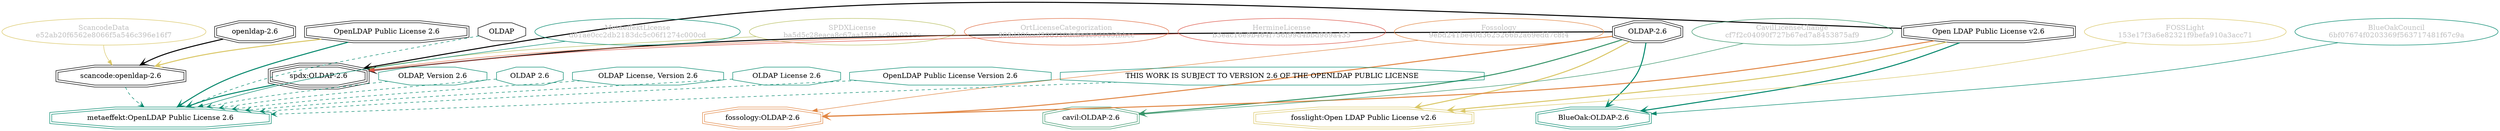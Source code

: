 strict digraph {
    node [shape=box];
    graph [splines=curved];
    3447 [label="SPDXLicense\nba5d5c28eaca8c67aa1591ac9db021ec"
         ,fontcolor=gray
         ,color="#b8bf62"
         ,fillcolor="beige;1"
         ,shape=ellipse];
    3448 [label="spdx:OLDAP-2.6"
         ,shape=tripleoctagon];
    3449 [label="OLDAP-2.6"
         ,shape=doubleoctagon];
    3450 [label="Open LDAP Public License v2.6"
         ,shape=doubleoctagon];
    8950 [label="BlueOakCouncil\n6bf07674f0203369f563717481f67c9a"
         ,fontcolor=gray
         ,color="#00876c"
         ,fillcolor="beige;1"
         ,shape=ellipse];
    8951 [label="BlueOak:OLDAP-2.6"
         ,color="#00876c"
         ,shape=doubleoctagon];
    21448 [label="ScancodeData\ne52ab20f6562e8066f5a546c396e16f7"
          ,fontcolor=gray
          ,color="#dac767"
          ,fillcolor="beige;1"
          ,shape=ellipse];
    21449 [label="scancode:openldap-2.6"
          ,shape=doubleoctagon];
    21450 [label="openldap-2.6"
          ,shape=doubleoctagon];
    21451 [label="OpenLDAP Public License 2.6"
          ,shape=doubleoctagon];
    27065 [label="Fossology\n9ebd241be40d3625266b2a69edd7c8f4"
          ,fontcolor=gray
          ,color="#e18745"
          ,fillcolor="beige;1"
          ,shape=ellipse];
    27066 [label="fossology:OLDAP-2.6"
          ,color="#e18745"
          ,shape=doubleoctagon];
    27265 [label=OLDAP
          ,shape=octagon];
    35145 [label="OrtLicenseCategorization\n808d30faad598310dcbe4c93165fbbcc"
          ,fontcolor=gray
          ,color="#e06f45"
          ,fillcolor="beige;1"
          ,shape=ellipse];
    37351 [label="CavilLicenseChange\ncf7f2c04090f727b67ed7a8453875af9"
          ,fontcolor=gray
          ,color="#379469"
          ,fillcolor="beige;1"
          ,shape=ellipse];
    37352 [label="cavil:OLDAP-2.6"
          ,color="#379469"
          ,shape=doubleoctagon];
    46385 [label="MetaeffektLicense\nd61ae0cc2db2183dc5c06f1274c000cd"
          ,fontcolor=gray
          ,color="#00876c"
          ,fillcolor="beige;1"
          ,shape=ellipse];
    46386 [label="metaeffekt:OpenLDAP Public License 2.6"
          ,color="#00876c"
          ,shape=doubleoctagon];
    46387 [label="OLDAP, Version 2.6"
          ,color="#00876c"
          ,shape=octagon];
    46388 [label="OLDAP 2.6"
          ,color="#00876c"
          ,shape=octagon];
    46389 [label="OLDAP License, Version 2.6"
          ,color="#00876c"
          ,shape=octagon];
    46390 [label="OLDAP License 2.6"
          ,color="#00876c"
          ,shape=octagon];
    46391 [label="OpenLDAP Public License Version 2.6"
          ,color="#00876c"
          ,shape=octagon];
    46392 [label="THIS WORK IS SUBJECT TO VERSION 2.6 OF THE OPENLDAP PUBLIC LICENSE"
          ,color="#00876c"
          ,shape=octagon];
    50060 [label="HermineLicense\nb3eac16e9b464f756f99d4bbd989a435"
          ,fontcolor=gray
          ,color="#dc574a"
          ,fillcolor="beige;1"
          ,shape=ellipse];
    51032 [label="FOSSLight\n153e17f3a6e82321f9befa910a3acc71"
          ,fontcolor=gray
          ,color="#dac767"
          ,fillcolor="beige;1"
          ,shape=ellipse];
    51033 [label="fosslight:Open LDAP Public License v2.6"
          ,color="#dac767"
          ,shape=doubleoctagon];
    3447 -> 3448 [weight=0.5
                 ,color="#b8bf62"];
    3448 -> 46386 [style=bold
                  ,arrowhead=vee
                  ,weight=0.7
                  ,color="#00876c"];
    3449 -> 3448 [style=bold
                 ,arrowhead=vee
                 ,weight=0.7];
    3449 -> 8951 [style=bold
                 ,arrowhead=vee
                 ,weight=0.7
                 ,color="#00876c"];
    3449 -> 27066 [style=bold
                  ,arrowhead=vee
                  ,weight=0.7
                  ,color="#e18745"];
    3449 -> 37352 [style=bold
                  ,arrowhead=vee
                  ,weight=0.7
                  ,color="#379469"];
    3449 -> 37352 [style=bold
                  ,arrowhead=vee
                  ,weight=0.7
                  ,color="#379469"];
    3449 -> 51033 [style=bold
                  ,arrowhead=vee
                  ,weight=0.7
                  ,color="#dac767"];
    3450 -> 3448 [style=bold
                 ,arrowhead=vee
                 ,weight=0.7];
    3450 -> 8951 [style=bold
                 ,arrowhead=vee
                 ,weight=0.7
                 ,color="#00876c"];
    3450 -> 27066 [style=bold
                  ,arrowhead=vee
                  ,weight=0.7
                  ,color="#e18745"];
    3450 -> 51033 [style=bold
                  ,arrowhead=vee
                  ,weight=0.7
                  ,color="#dac767"];
    8950 -> 8951 [weight=0.5
                 ,color="#00876c"];
    21448 -> 21449 [weight=0.5
                   ,color="#dac767"];
    21449 -> 46386 [style=dashed
                   ,arrowhead=vee
                   ,weight=0.5
                   ,color="#00876c"];
    21450 -> 21449 [style=bold
                   ,arrowhead=vee
                   ,weight=0.7];
    21451 -> 21449 [style=bold
                   ,arrowhead=vee
                   ,weight=0.7
                   ,color="#dac767"];
    21451 -> 46386 [style=bold
                   ,arrowhead=vee
                   ,weight=0.7
                   ,color="#00876c"];
    27065 -> 27066 [weight=0.5
                   ,color="#e18745"];
    27265 -> 46386 [style=dashed
                   ,arrowhead=vee
                   ,weight=0.5
                   ,color="#00876c"];
    35145 -> 3448 [weight=0.5
                  ,color="#e06f45"];
    37351 -> 37352 [weight=0.5
                   ,color="#379469"];
    46385 -> 46386 [weight=0.5
                   ,color="#00876c"];
    46387 -> 46386 [style=dashed
                   ,arrowhead=vee
                   ,weight=0.5
                   ,color="#00876c"];
    46388 -> 46386 [style=dashed
                   ,arrowhead=vee
                   ,weight=0.5
                   ,color="#00876c"];
    46389 -> 46386 [style=dashed
                   ,arrowhead=vee
                   ,weight=0.5
                   ,color="#00876c"];
    46390 -> 46386 [style=dashed
                   ,arrowhead=vee
                   ,weight=0.5
                   ,color="#00876c"];
    46391 -> 46386 [style=dashed
                   ,arrowhead=vee
                   ,weight=0.5
                   ,color="#00876c"];
    46392 -> 46386 [style=dashed
                   ,arrowhead=vee
                   ,weight=0.5
                   ,color="#00876c"];
    50060 -> 3448 [weight=0.5
                  ,color="#dc574a"];
    51032 -> 51033 [weight=0.5
                   ,color="#dac767"];
}
